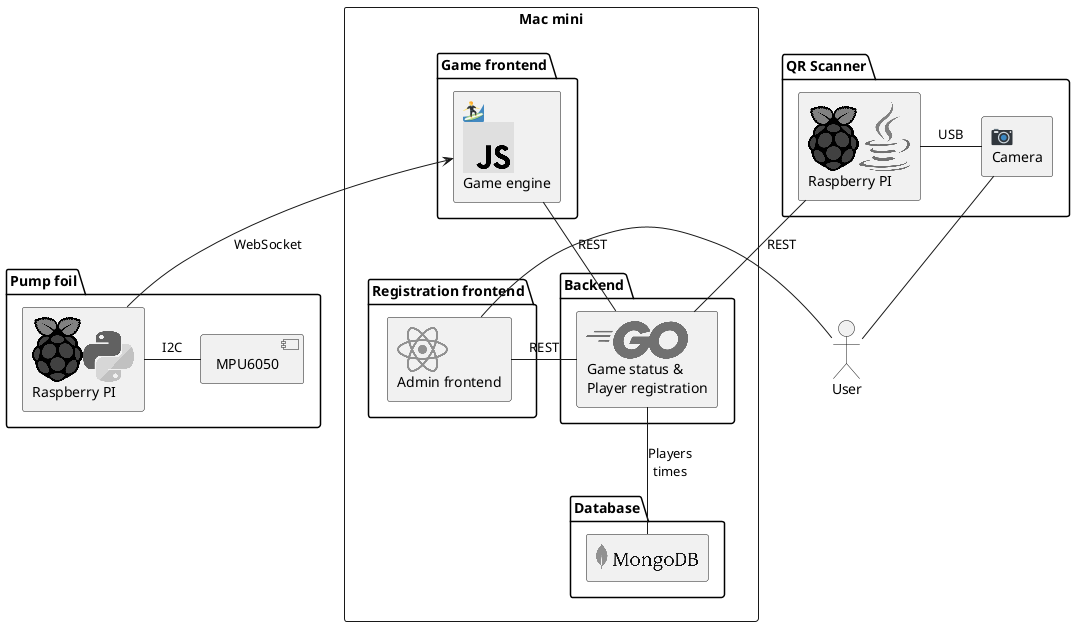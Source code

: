 @startuml
'https://plantuml.com/component-diagram
!include <logos/go>
!include <logos/java>
!include <logos/react>
!include <logos/javascript>
!include <logos/raspberry-pi>
!include <logos/python>
!include <logos/mongodb>
!include <logos/macos>


package "Pump foil" {
 [MPU6050]
  rectangle "<$raspberry-pi><$python>\nRaspberry PI" as Pi
  Pi - [MPU6050]: I2C
}

rectangle "Mac mini" as Mac {
    package "Game frontend" {
        rectangle "<:surfer:>\n<$javascript>\nGame engine" as GameFront
    }


    package "Backend" {
        rectangle "<$go>\nGame status &\nPlayer registration" as Back
    }

    package "Database" {
        rectangle "<$mongodb>" as DB
    }

    package "Registration frontend" {
        rectangle "<$react>\nAdmin frontend" as RegFront
    }
}
package "QR Scanner" {
   rectangle "<:camera:>\nCamera" as Camera
  rectangle "<$raspberry-pi><$java>\nRaspberry PI" as CameraPi
    CameraPi - Camera: USB
}

Pi-up->GameFront : WebSocket
GameFront -- Back: REST
Back -- DB: Players\ntimes
RegFront -left- Back: REST
CameraPi -- Back: REST

:User:-left- RegFront
:User:-up- Camera



@enduml